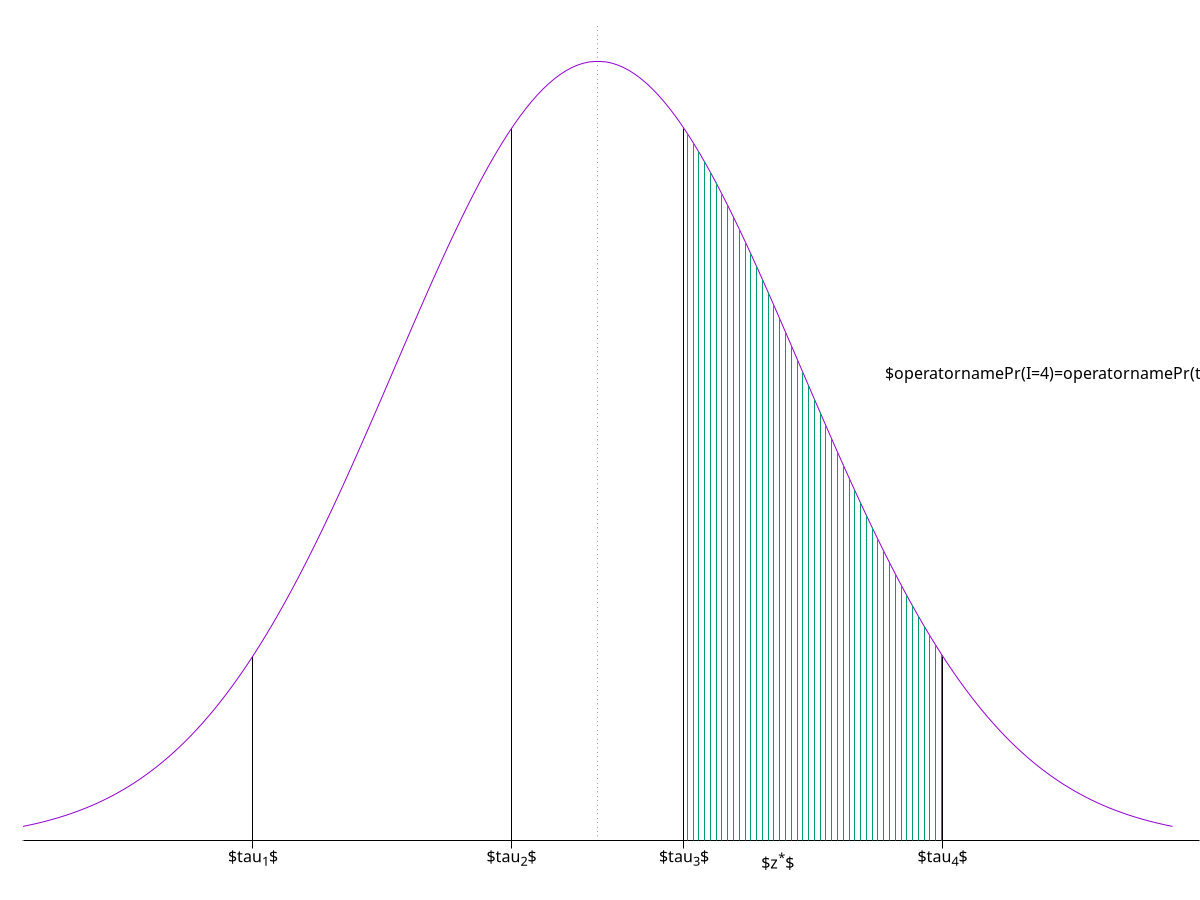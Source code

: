set terminal epslatex  mono
set output "fig-ordinal-1.eps" 
set xrange [-2:2]
set sample 200
set noborder
set xzeroaxis
set yzeroaxis
delta1 = 0.3
delta2 = 0.9
tau1 = -delta1 - delta2
tau2 = -delta1
tau3 = delta1
tau4 = delta1 + delta2
f(x) = exp(-x*x)
f1(x) = (x <= tau3) ? 0 : f(x)
f2(x) = (x >= tau4) ? 0 : f1(x)
ub = f(0) * 1.05
set label "$\\operatorname{Pr}(I=4)=\\operatorname{Pr}(\\tau_{3} \\leq z \\leq  \\tau_4)$" at 1,0.6
set xlabel "$z^*$" offset 20
#set label at 0.02,ub "$f_{z^*}$"
#set arrow from 1,0.6 to mid,0.25
set yrange [0:ub]
set arrow from -2,0 to 3,0
#set arrow from 0,0 to 0,ub
set label at tau1,-0.02 center "$\\tau_1$"
set label at tau2,-0.02 center "$\\tau_2$"
set label at tau3,-0.02 center "$\\tau_3$"
set label at tau4,-0.02 center "$\\tau_4$"

set arrow from tau1,f(tau1) to tau1,-0.01 nohead
set arrow from tau2,f(tau2) to tau2,-0.01 nohead
set arrow from tau3,f(tau3) to tau3,-0.01 nohead
set arrow from tau4,f(tau4) to tau4,-0.01 nohead
unset xtics
unset ytics
plot f(x) t "", f2(x) w impulses t ""
